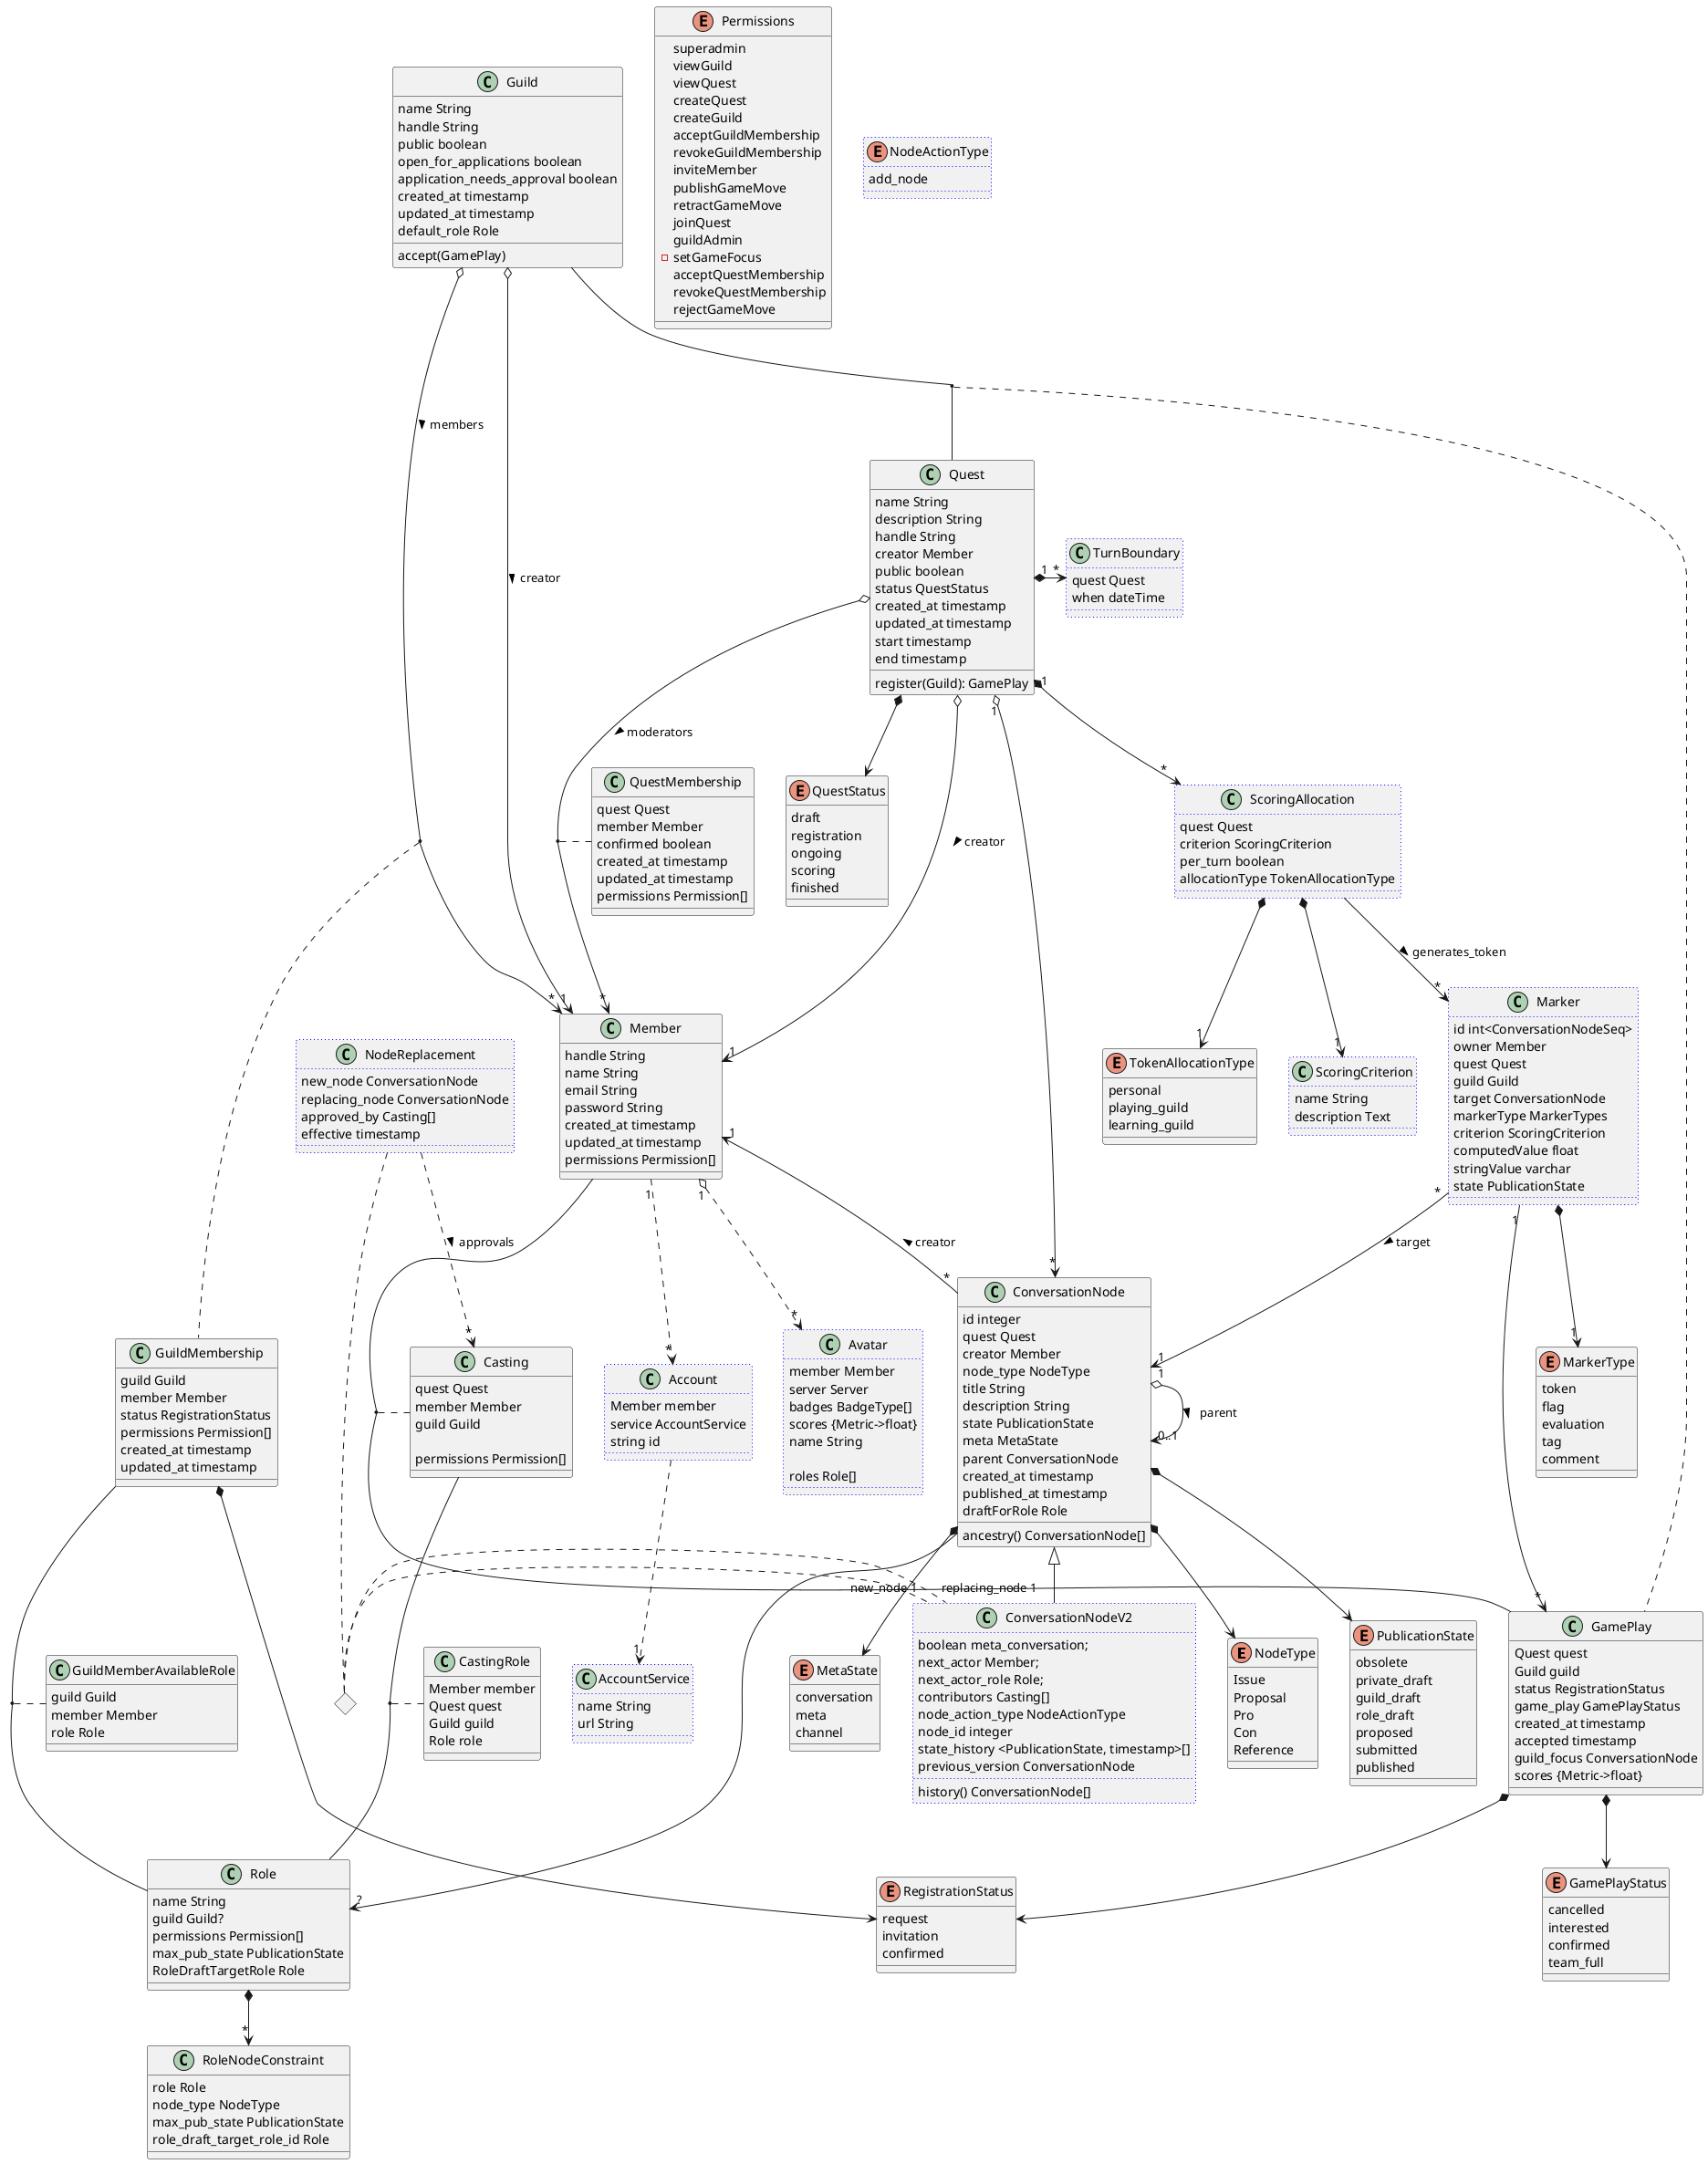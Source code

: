@startuml sensecraft_planning

  enum NodeType {
    Issue
    Proposal
    Pro
    Con
    Reference
  }

enum MarkerType {
  token
  flag
  evaluation
  tag
  comment
}

enum TokenAllocationType {
  personal
  playing_guild
  learning_guild
}

  class ScoringCriterion #line.dotted:blue {
    name String
    description Text
  }

  class Marker #line.dotted:blue {
    id int<ConversationNodeSeq>
    owner Member
    quest Quest
    guild Guild
    'FK to play'
    target ConversationNode
    markerType MarkerTypes
    criterion ScoringCriterion
    computedValue float
    'What when many players contributed to that move?'
    stringValue varchar
    ' Costly... tag ref?'
    state PublicationState 
  }

Marker "*" --> "1" ConversationNode  :> target
Marker "1" -> "*" GamePlay
Marker *--> "1" MarkerType

  class ScoringAllocation #line.dotted:blue {
    quest Quest
    criterion ScoringCriterion
    per_turn boolean
    allocationType TokenAllocationType
  }

ScoringAllocation --> "*" Marker :> generates_token
ScoringAllocation *--> "1" ScoringCriterion
ScoringAllocation *--> "1" TokenAllocationType
Quest "1" *--> "*" ScoringAllocation

  class AccountService #line.dotted:blue {
    name String
    url String
  }

  enum RegistrationStatus {
    request
    invitation
    confirmed
  }


  enum QuestStatus {
    draft
    registration
    ongoing
    scoring
    finished
  }

  enum GamePlayStatus {
    cancelled
    interested
    confirmed
    team_full
  }

  enum Permissions {
    superadmin
    viewGuild
    viewQuest
    createQuest
    createGuild
    ' Guild permissions'
    acceptGuildMembership
    revokeGuildMembership
    inviteMember
    publishGameMove
    retractGameMove
    joinQuest
    guildAdmin
    - setGameFocus
    ' within term time'
    ' Quest permissions'
    acceptQuestMembership
    revokeQuestMembership
    rejectGameMove
    ' extraCreditForMove may have issues with favoritism'

  }

  ' Note: attach permissions to roles'

  class TurnBoundary #line.dotted:blue {
    quest Quest
    when dateTime
  }

  Quest "1" *-> "*" TurnBoundary

  enum PublicationState {
    obsolete
    private_draft
    guild_draft
    role_draft
    proposed
    ' proposed: the node authors think it's ready''
    submitted
    ' submitted: the guild leaders think it's ready, quest moderators aware of it. ''
    published
    ' published: visible to all.'
    ' published and submitted are the same for v1; eventually we'll allow turn-based visibility ''
    ' flag = private plus quest moderators? '
  }

  enum MetaState {
    conversation
    meta
    channel
  }

  enum NodeActionType #line.dotted:blue {
    add_node
    ' Eventually refactorings'
  }

  class Member {
    ' server ExternalServer'
    handle String
    name String
    email String
    password String
    created_at timestamp
    updated_at timestamp
    permissions Permission[]
  }
  class Account #line.dotted:blue {
    Member member
    service AccountService
    string id
  }
  Account ..> "1" AccountService
  Member "1" ..> "*" Account

  class Guild {
    name String
    handle String
    public boolean
    open_for_applications boolean
    application_needs_approval boolean
    created_at timestamp
    updated_at timestamp
    default_role Role
    ' server ExternalServer '
    accept(GamePlay)
  }
  ' Guild --> "0..1" ExternalServer '
  ' Quest --> "0..1" ExternalServer '
  ' Member --> "0..1" ExternalServer '
  class Quest {
    name String
    description String
    handle String
    creator Member
    public boolean
    status QuestStatus
    created_at timestamp
    updated_at timestamp
    start timestamp
    end timestamp
    ' scoring ScoringStrategy '
    ' server ExternalServer '
    ' scoreMove(ConversationNode): GameMoveScore[] '
    register(Guild): GamePlay
  }
  Quest o--> "1" Member : > creator
  Quest o--> "*" Member : > moderators
  (Quest, Member) .. QuestMembership


  class QuestMembership {
    quest Quest
    member Member
    ' status RegistrationStatus '
    confirmed boolean
    created_at timestamp
    updated_at timestamp
    permissions Permission[]
  }
  Guild o--> "1" Member : > creator
  Guild o--> "*" Member : > members

  (Member , Guild) .. GuildMembership

  class GuildMembership {
    guild Guild
    member Member
    status RegistrationStatus
    permissions Permission[]
    created_at timestamp
    updated_at timestamp
  }

  GuildMembership *--> RegistrationStatus

  'class ExternalServer #line.dotted:blue {'
  '  server_api URL'
  '  name String'
  '}'


  class ConversationNode {
    id integer
    quest Quest
    creator Member
    node_type NodeType
    title String
    description String
    state PublicationState
    meta MetaState
    parent ConversationNode
    created_at timestamp
    published_at timestamp
    draftForRole Role
    ancestry() ConversationNode[]
  }

ConversationNode *--> NodeType
ConversationNode *--> PublicationState
ConversationNode *--> MetaState

ConversationNode --> "?" Role

ConversationNode <|-- ConversationNodeV2

class ConversationNodeV2 #line.dotted:blue {
    boolean meta_conversation;
    next_actor Member;
    next_actor_role Role;
    contributors Casting[]
    node_action_type NodeActionType
    node_id integer
    state_history <PublicationState, timestamp>[]
    ' GamePhase inferred from history? '
    ' allow more history than PublicationState? '
    previous_version ConversationNode
    history() ConversationNode[]
    ' may materialize in a ltree '
  }


  class NodeReplacement #line.dotted:blue {
    new_node ConversationNode
    replacing_node ConversationNode
    approved_by Casting[]
    effective timestamp
  }

  <> diamond
  NodeReplacement . diamond
  diamond . "new_node 1" ConversationNodeV2
  diamond . "replacing_node 1" ConversationNodeV2

  NodeReplacement ..> "*" Casting : > approvals

  'ConversationNodeV2 "*" o..> "1..*" Casting'
  ' Quest o--> ScoringStrategy'

  Member "1" <-- "*" ConversationNode : < creator
  ConversationNode "1" o-> "0..1" ConversationNode : > parent
  Quest "1" o--> "*" ConversationNode
  Quest *--> QuestStatus

  '  class GameMoveScore #line.dotted:blue {'
  ' guild Guild'
  '  moves ConversationNode[]'
  '  metric Metric'
  '  value float'
  '  strategy ScoringStrategy'
  '  quest_signature crypto'
  '  badge BadgeType'
  '}'

  'ConversationNode "1..*" <.. "*" GameMoveScore'
  'Quest *..> "*" GameMoveScore'

  'class ScoreAssignment #line.dotted:blue {'
  '  from_score GameMoveScore'
  '  casting Casting'
  '  value float'
  '  Should I put all values in one assignment? Easier to check the total constraint.'
  '  badge BadgeType'
  '  guild_signature crypto'
  '}'

  '(Casting, GameMoveScore) .. ScoreAssignment'

  'Member "1" ..> "*" ScoreAssignment'

  ' GameMoveScore --> "1" ScoringStrategy '
  ' NOTE: GameMoveScore given by Quest, distribution of points to contributors is decided by guild'
  ' TODO: Score for a set of related game moves.'
  ' Q: are badges automated based on score? Possibly.'
  ' Are all points given by quest? Cross-guild scoring?'
  ' Maybe pre-announce number of points given by quest? Success criteria?'

  ' Question: Should I allow multiple avatars in a guild, reusable between quests?'
  ' Vs the Casting which is a way to play a game under a quest-specific identity...'
  ' That creates the question: Do the points/badges belong to the Avatar or the Member?'

  class Avatar #line.dotted:blue {
    ' Note: for v1, a single avatar.'
    member Member
    server Server
    badges BadgeType[]
    scores {Metric->float}
    name String
    ' defaults to member's handle'
    ' (server+name unique)'

    ' v2'
    roles Role[]
  }

  Member "1" o..> "*" Avatar

  class Casting {
    ' note: denormalized for uniqueness constraints'
    quest Quest
    member Member
    ' (quest+member unique)'
    guild Guild
    ' Constrain that the member be in playing guild'

    permissions Permission[]

    ' v2:'
    'avatar Avatar'
    ' Constrain avatar having same member'
    ' some permissions would be inherent in avatar's roles'
    'alias String'
    ' alias defaults to avatar handle'
    ' (quest+alias unique)'
  }

  class GamePlay {
    Quest quest
    Guild guild
    status RegistrationStatus
    game_play GamePlayStatus
    created_at timestamp
    accepted timestamp
    guild_focus ConversationNode
    scores {Metric->float}
  }

  GamePlay *--> RegistrationStatus
  GamePlay *--> GamePlayStatus

  (Guild , Quest) .. GamePlay
  (Member, GamePlay) .. Casting

  class Role {
    name String
    guild Guild?
    permissions Permission[]
    max_pub_state PublicationState
    RoleDraftTargetRole Role
  }

  class CastingRole {
    Member member
    Quest quest
    Guild guild
    Role role
  }

  class GuildMemberAvailableRole {
    guild Guild
    member Member
    role Role
  }

  (GuildMembership, Role) .. GuildMemberAvailableRole


  class RoleNodeConstraint {
    role Role
    node_type NodeType
    max_pub_state PublicationState
    role_draft_target_role_id Role
  }

  Role *--> "*" RoleNodeConstraint
  (Casting, Role) .. CastingRole

@enduml

